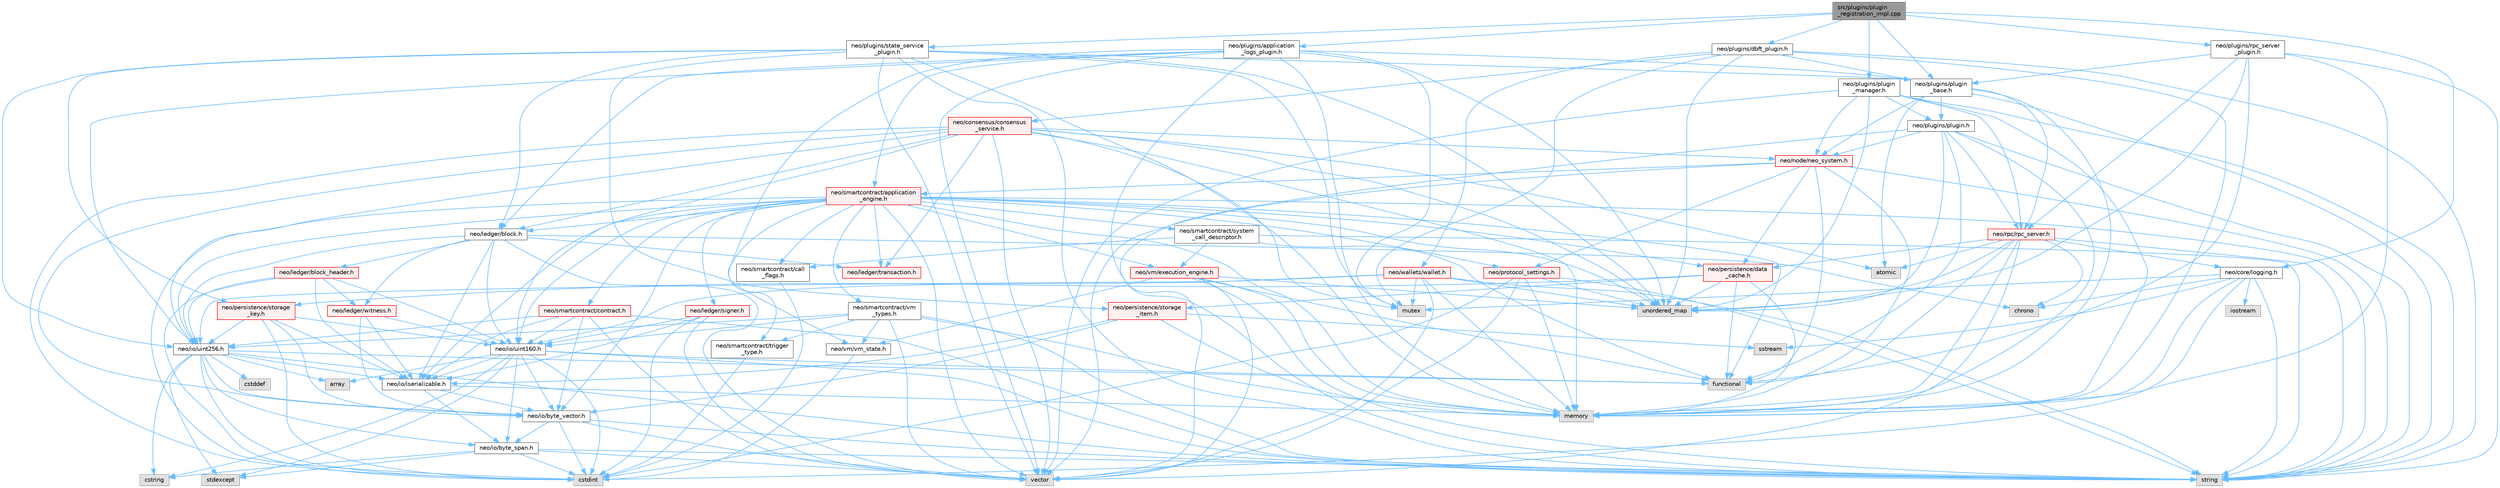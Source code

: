 digraph "src/plugins/plugin_registration_impl.cpp"
{
 // LATEX_PDF_SIZE
  bgcolor="transparent";
  edge [fontname=Helvetica,fontsize=10,labelfontname=Helvetica,labelfontsize=10];
  node [fontname=Helvetica,fontsize=10,shape=box,height=0.2,width=0.4];
  Node1 [id="Node000001",label="src/plugins/plugin\l_registration_impl.cpp",height=0.2,width=0.4,color="gray40", fillcolor="grey60", style="filled", fontcolor="black",tooltip=" "];
  Node1 -> Node2 [id="edge1_Node000001_Node000002",color="steelblue1",style="solid",tooltip=" "];
  Node2 [id="Node000002",label="neo/core/logging.h",height=0.2,width=0.4,color="grey40", fillcolor="white", style="filled",URL="$core_2logging_8h.html",tooltip=" "];
  Node2 -> Node3 [id="edge2_Node000002_Node000003",color="steelblue1",style="solid",tooltip=" "];
  Node3 [id="Node000003",label="chrono",height=0.2,width=0.4,color="grey60", fillcolor="#E0E0E0", style="filled",tooltip=" "];
  Node2 -> Node4 [id="edge3_Node000002_Node000004",color="steelblue1",style="solid",tooltip=" "];
  Node4 [id="Node000004",label="cstdint",height=0.2,width=0.4,color="grey60", fillcolor="#E0E0E0", style="filled",tooltip=" "];
  Node2 -> Node5 [id="edge4_Node000002_Node000005",color="steelblue1",style="solid",tooltip=" "];
  Node5 [id="Node000005",label="memory",height=0.2,width=0.4,color="grey60", fillcolor="#E0E0E0", style="filled",tooltip=" "];
  Node2 -> Node6 [id="edge5_Node000002_Node000006",color="steelblue1",style="solid",tooltip=" "];
  Node6 [id="Node000006",label="sstream",height=0.2,width=0.4,color="grey60", fillcolor="#E0E0E0", style="filled",tooltip=" "];
  Node2 -> Node7 [id="edge6_Node000002_Node000007",color="steelblue1",style="solid",tooltip=" "];
  Node7 [id="Node000007",label="string",height=0.2,width=0.4,color="grey60", fillcolor="#E0E0E0", style="filled",tooltip=" "];
  Node2 -> Node8 [id="edge7_Node000002_Node000008",color="steelblue1",style="solid",tooltip=" "];
  Node8 [id="Node000008",label="iostream",height=0.2,width=0.4,color="grey60", fillcolor="#E0E0E0", style="filled",tooltip=" "];
  Node2 -> Node9 [id="edge8_Node000002_Node000009",color="steelblue1",style="solid",tooltip=" "];
  Node9 [id="Node000009",label="mutex",height=0.2,width=0.4,color="grey60", fillcolor="#E0E0E0", style="filled",tooltip=" "];
  Node1 -> Node10 [id="edge9_Node000001_Node000010",color="steelblue1",style="solid",tooltip=" "];
  Node10 [id="Node000010",label="neo/plugins/application\l_logs_plugin.h",height=0.2,width=0.4,color="grey40", fillcolor="white", style="filled",URL="$application__logs__plugin_8h.html",tooltip=" "];
  Node10 -> Node11 [id="edge10_Node000010_Node000011",color="steelblue1",style="solid",tooltip=" "];
  Node11 [id="Node000011",label="neo/io/uint256.h",height=0.2,width=0.4,color="grey40", fillcolor="white", style="filled",URL="$uint256_8h.html",tooltip=" "];
  Node11 -> Node12 [id="edge11_Node000011_Node000012",color="steelblue1",style="solid",tooltip=" "];
  Node12 [id="Node000012",label="neo/io/byte_span.h",height=0.2,width=0.4,color="grey40", fillcolor="white", style="filled",URL="$io_2byte__span_8h.html",tooltip=" "];
  Node12 -> Node4 [id="edge12_Node000012_Node000004",color="steelblue1",style="solid",tooltip=" "];
  Node12 -> Node13 [id="edge13_Node000012_Node000013",color="steelblue1",style="solid",tooltip=" "];
  Node13 [id="Node000013",label="cstring",height=0.2,width=0.4,color="grey60", fillcolor="#E0E0E0", style="filled",tooltip=" "];
  Node12 -> Node14 [id="edge14_Node000012_Node000014",color="steelblue1",style="solid",tooltip=" "];
  Node14 [id="Node000014",label="stdexcept",height=0.2,width=0.4,color="grey60", fillcolor="#E0E0E0", style="filled",tooltip=" "];
  Node12 -> Node7 [id="edge15_Node000012_Node000007",color="steelblue1",style="solid",tooltip=" "];
  Node12 -> Node15 [id="edge16_Node000012_Node000015",color="steelblue1",style="solid",tooltip=" "];
  Node15 [id="Node000015",label="vector",height=0.2,width=0.4,color="grey60", fillcolor="#E0E0E0", style="filled",tooltip=" "];
  Node11 -> Node16 [id="edge17_Node000011_Node000016",color="steelblue1",style="solid",tooltip=" "];
  Node16 [id="Node000016",label="neo/io/byte_vector.h",height=0.2,width=0.4,color="grey40", fillcolor="white", style="filled",URL="$io_2byte__vector_8h.html",tooltip=" "];
  Node16 -> Node12 [id="edge18_Node000016_Node000012",color="steelblue1",style="solid",tooltip=" "];
  Node16 -> Node4 [id="edge19_Node000016_Node000004",color="steelblue1",style="solid",tooltip=" "];
  Node16 -> Node7 [id="edge20_Node000016_Node000007",color="steelblue1",style="solid",tooltip=" "];
  Node16 -> Node15 [id="edge21_Node000016_Node000015",color="steelblue1",style="solid",tooltip=" "];
  Node11 -> Node17 [id="edge22_Node000011_Node000017",color="steelblue1",style="solid",tooltip=" "];
  Node17 [id="Node000017",label="neo/io/iserializable.h",height=0.2,width=0.4,color="grey40", fillcolor="white", style="filled",URL="$iserializable_8h.html",tooltip=" "];
  Node17 -> Node12 [id="edge23_Node000017_Node000012",color="steelblue1",style="solid",tooltip=" "];
  Node17 -> Node16 [id="edge24_Node000017_Node000016",color="steelblue1",style="solid",tooltip=" "];
  Node17 -> Node5 [id="edge25_Node000017_Node000005",color="steelblue1",style="solid",tooltip=" "];
  Node11 -> Node18 [id="edge26_Node000011_Node000018",color="steelblue1",style="solid",tooltip=" "];
  Node18 [id="Node000018",label="array",height=0.2,width=0.4,color="grey60", fillcolor="#E0E0E0", style="filled",tooltip=" "];
  Node11 -> Node19 [id="edge27_Node000011_Node000019",color="steelblue1",style="solid",tooltip=" "];
  Node19 [id="Node000019",label="cstddef",height=0.2,width=0.4,color="grey60", fillcolor="#E0E0E0", style="filled",tooltip=" "];
  Node11 -> Node4 [id="edge28_Node000011_Node000004",color="steelblue1",style="solid",tooltip=" "];
  Node11 -> Node13 [id="edge29_Node000011_Node000013",color="steelblue1",style="solid",tooltip=" "];
  Node11 -> Node20 [id="edge30_Node000011_Node000020",color="steelblue1",style="solid",tooltip=" "];
  Node20 [id="Node000020",label="functional",height=0.2,width=0.4,color="grey60", fillcolor="#E0E0E0", style="filled",tooltip=" "];
  Node11 -> Node14 [id="edge31_Node000011_Node000014",color="steelblue1",style="solid",tooltip=" "];
  Node11 -> Node7 [id="edge32_Node000011_Node000007",color="steelblue1",style="solid",tooltip=" "];
  Node10 -> Node21 [id="edge33_Node000010_Node000021",color="steelblue1",style="solid",tooltip=" "];
  Node21 [id="Node000021",label="neo/ledger/block.h",height=0.2,width=0.4,color="grey40", fillcolor="white", style="filled",URL="$ledger_2block_8h.html",tooltip=" "];
  Node21 -> Node17 [id="edge34_Node000021_Node000017",color="steelblue1",style="solid",tooltip=" "];
  Node21 -> Node22 [id="edge35_Node000021_Node000022",color="steelblue1",style="solid",tooltip=" "];
  Node22 [id="Node000022",label="neo/io/uint160.h",height=0.2,width=0.4,color="grey40", fillcolor="white", style="filled",URL="$uint160_8h.html",tooltip=" "];
  Node22 -> Node12 [id="edge36_Node000022_Node000012",color="steelblue1",style="solid",tooltip=" "];
  Node22 -> Node16 [id="edge37_Node000022_Node000016",color="steelblue1",style="solid",tooltip=" "];
  Node22 -> Node17 [id="edge38_Node000022_Node000017",color="steelblue1",style="solid",tooltip=" "];
  Node22 -> Node18 [id="edge39_Node000022_Node000018",color="steelblue1",style="solid",tooltip=" "];
  Node22 -> Node4 [id="edge40_Node000022_Node000004",color="steelblue1",style="solid",tooltip=" "];
  Node22 -> Node13 [id="edge41_Node000022_Node000013",color="steelblue1",style="solid",tooltip=" "];
  Node22 -> Node20 [id="edge42_Node000022_Node000020",color="steelblue1",style="solid",tooltip=" "];
  Node22 -> Node14 [id="edge43_Node000022_Node000014",color="steelblue1",style="solid",tooltip=" "];
  Node22 -> Node7 [id="edge44_Node000022_Node000007",color="steelblue1",style="solid",tooltip=" "];
  Node21 -> Node11 [id="edge45_Node000021_Node000011",color="steelblue1",style="solid",tooltip=" "];
  Node21 -> Node23 [id="edge46_Node000021_Node000023",color="steelblue1",style="solid",tooltip=" "];
  Node23 [id="Node000023",label="neo/ledger/block_header.h",height=0.2,width=0.4,color="red", fillcolor="#FFF0F0", style="filled",URL="$block__header_8h.html",tooltip=" "];
  Node23 -> Node17 [id="edge47_Node000023_Node000017",color="steelblue1",style="solid",tooltip=" "];
  Node23 -> Node22 [id="edge48_Node000023_Node000022",color="steelblue1",style="solid",tooltip=" "];
  Node23 -> Node11 [id="edge49_Node000023_Node000011",color="steelblue1",style="solid",tooltip=" "];
  Node23 -> Node55 [id="edge50_Node000023_Node000055",color="steelblue1",style="solid",tooltip=" "];
  Node55 [id="Node000055",label="neo/ledger/witness.h",height=0.2,width=0.4,color="red", fillcolor="#FFF0F0", style="filled",URL="$ledger_2witness_8h.html",tooltip=" "];
  Node55 -> Node16 [id="edge51_Node000055_Node000016",color="steelblue1",style="solid",tooltip=" "];
  Node55 -> Node17 [id="edge52_Node000055_Node000017",color="steelblue1",style="solid",tooltip=" "];
  Node55 -> Node22 [id="edge53_Node000055_Node000022",color="steelblue1",style="solid",tooltip=" "];
  Node23 -> Node4 [id="edge54_Node000023_Node000004",color="steelblue1",style="solid",tooltip=" "];
  Node21 -> Node56 [id="edge55_Node000021_Node000056",color="steelblue1",style="solid",tooltip=" "];
  Node56 [id="Node000056",label="neo/ledger/transaction.h",height=0.2,width=0.4,color="red", fillcolor="#FFF0F0", style="filled",URL="$ledger_2transaction_8h.html",tooltip=" "];
  Node21 -> Node55 [id="edge56_Node000021_Node000055",color="steelblue1",style="solid",tooltip=" "];
  Node21 -> Node3 [id="edge57_Node000021_Node000003",color="steelblue1",style="solid",tooltip=" "];
  Node21 -> Node15 [id="edge58_Node000021_Node000015",color="steelblue1",style="solid",tooltip=" "];
  Node10 -> Node71 [id="edge59_Node000010_Node000071",color="steelblue1",style="solid",tooltip=" "];
  Node71 [id="Node000071",label="neo/plugins/plugin\l_base.h",height=0.2,width=0.4,color="grey40", fillcolor="white", style="filled",URL="$plugin__base_8h.html",tooltip=" "];
  Node71 -> Node72 [id="edge60_Node000071_Node000072",color="steelblue1",style="solid",tooltip=" "];
  Node72 [id="Node000072",label="neo/node/neo_system.h",height=0.2,width=0.4,color="red", fillcolor="#FFF0F0", style="filled",URL="$node_2neo__system_8h.html",tooltip=" "];
  Node72 -> Node77 [id="edge61_Node000072_Node000077",color="steelblue1",style="solid",tooltip=" "];
  Node77 [id="Node000077",label="neo/persistence/data\l_cache.h",height=0.2,width=0.4,color="red", fillcolor="#FFF0F0", style="filled",URL="$data__cache_8h.html",tooltip=" "];
  Node77 -> Node79 [id="edge62_Node000077_Node000079",color="steelblue1",style="solid",tooltip=" "];
  Node79 [id="Node000079",label="neo/persistence/storage\l_item.h",height=0.2,width=0.4,color="red", fillcolor="#FFF0F0", style="filled",URL="$persistence_2storage__item_8h.html",tooltip=" "];
  Node79 -> Node16 [id="edge63_Node000079_Node000016",color="steelblue1",style="solid",tooltip=" "];
  Node79 -> Node17 [id="edge64_Node000079_Node000017",color="steelblue1",style="solid",tooltip=" "];
  Node79 -> Node5 [id="edge65_Node000079_Node000005",color="steelblue1",style="solid",tooltip=" "];
  Node79 -> Node6 [id="edge66_Node000079_Node000006",color="steelblue1",style="solid",tooltip=" "];
  Node77 -> Node84 [id="edge67_Node000077_Node000084",color="steelblue1",style="solid",tooltip=" "];
  Node84 [id="Node000084",label="neo/persistence/storage\l_key.h",height=0.2,width=0.4,color="red", fillcolor="#FFF0F0", style="filled",URL="$persistence_2storage__key_8h.html",tooltip=" "];
  Node84 -> Node16 [id="edge68_Node000084_Node000016",color="steelblue1",style="solid",tooltip=" "];
  Node84 -> Node17 [id="edge69_Node000084_Node000017",color="steelblue1",style="solid",tooltip=" "];
  Node84 -> Node22 [id="edge70_Node000084_Node000022",color="steelblue1",style="solid",tooltip=" "];
  Node84 -> Node11 [id="edge71_Node000084_Node000011",color="steelblue1",style="solid",tooltip=" "];
  Node84 -> Node4 [id="edge72_Node000084_Node000004",color="steelblue1",style="solid",tooltip=" "];
  Node77 -> Node20 [id="edge73_Node000077_Node000020",color="steelblue1",style="solid",tooltip=" "];
  Node77 -> Node5 [id="edge74_Node000077_Node000005",color="steelblue1",style="solid",tooltip=" "];
  Node77 -> Node42 [id="edge75_Node000077_Node000042",color="steelblue1",style="solid",tooltip=" "];
  Node42 [id="Node000042",label="unordered_map",height=0.2,width=0.4,color="grey60", fillcolor="#E0E0E0", style="filled",tooltip=" "];
  Node72 -> Node94 [id="edge76_Node000072_Node000094",color="steelblue1",style="solid",tooltip=" "];
  Node94 [id="Node000094",label="neo/protocol_settings.h",height=0.2,width=0.4,color="red", fillcolor="#FFF0F0", style="filled",URL="$protocol__settings_8h.html",tooltip=" "];
  Node94 -> Node4 [id="edge77_Node000094_Node000004",color="steelblue1",style="solid",tooltip=" "];
  Node94 -> Node5 [id="edge78_Node000094_Node000005",color="steelblue1",style="solid",tooltip=" "];
  Node94 -> Node7 [id="edge79_Node000094_Node000007",color="steelblue1",style="solid",tooltip=" "];
  Node94 -> Node42 [id="edge80_Node000094_Node000042",color="steelblue1",style="solid",tooltip=" "];
  Node94 -> Node15 [id="edge81_Node000094_Node000015",color="steelblue1",style="solid",tooltip=" "];
  Node72 -> Node93 [id="edge82_Node000072_Node000093",color="steelblue1",style="solid",tooltip=" "];
  Node93 [id="Node000093",label="neo/smartcontract/application\l_engine.h",height=0.2,width=0.4,color="red", fillcolor="#FFF0F0", style="filled",URL="$application__engine_8h.html",tooltip=" "];
  Node93 -> Node16 [id="edge83_Node000093_Node000016",color="steelblue1",style="solid",tooltip=" "];
  Node93 -> Node17 [id="edge84_Node000093_Node000017",color="steelblue1",style="solid",tooltip=" "];
  Node93 -> Node22 [id="edge85_Node000093_Node000022",color="steelblue1",style="solid",tooltip=" "];
  Node93 -> Node11 [id="edge86_Node000093_Node000011",color="steelblue1",style="solid",tooltip=" "];
  Node93 -> Node21 [id="edge87_Node000093_Node000021",color="steelblue1",style="solid",tooltip=" "];
  Node93 -> Node60 [id="edge88_Node000093_Node000060",color="steelblue1",style="solid",tooltip=" "];
  Node60 [id="Node000060",label="neo/ledger/signer.h",height=0.2,width=0.4,color="red", fillcolor="#FFF0F0", style="filled",URL="$signer_8h.html",tooltip=" "];
  Node60 -> Node17 [id="edge89_Node000060_Node000017",color="steelblue1",style="solid",tooltip=" "];
  Node60 -> Node22 [id="edge90_Node000060_Node000022",color="steelblue1",style="solid",tooltip=" "];
  Node60 -> Node4 [id="edge91_Node000060_Node000004",color="steelblue1",style="solid",tooltip=" "];
  Node60 -> Node15 [id="edge92_Node000060_Node000015",color="steelblue1",style="solid",tooltip=" "];
  Node93 -> Node56 [id="edge93_Node000093_Node000056",color="steelblue1",style="solid",tooltip=" "];
  Node93 -> Node77 [id="edge94_Node000093_Node000077",color="steelblue1",style="solid",tooltip=" "];
  Node93 -> Node94 [id="edge95_Node000093_Node000094",color="steelblue1",style="solid",tooltip=" "];
  Node93 -> Node96 [id="edge96_Node000093_Node000096",color="steelblue1",style="solid",tooltip=" "];
  Node96 [id="Node000096",label="neo/smartcontract/call\l_flags.h",height=0.2,width=0.4,color="grey40", fillcolor="white", style="filled",URL="$call__flags_8h.html",tooltip=" "];
  Node96 -> Node4 [id="edge97_Node000096_Node000004",color="steelblue1",style="solid",tooltip=" "];
  Node93 -> Node97 [id="edge98_Node000093_Node000097",color="steelblue1",style="solid",tooltip=" "];
  Node97 [id="Node000097",label="neo/smartcontract/contract.h",height=0.2,width=0.4,color="red", fillcolor="#FFF0F0", style="filled",URL="$contract_8h.html",tooltip=" "];
  Node97 -> Node16 [id="edge99_Node000097_Node000016",color="steelblue1",style="solid",tooltip=" "];
  Node97 -> Node17 [id="edge100_Node000097_Node000017",color="steelblue1",style="solid",tooltip=" "];
  Node97 -> Node22 [id="edge101_Node000097_Node000022",color="steelblue1",style="solid",tooltip=" "];
  Node97 -> Node11 [id="edge102_Node000097_Node000011",color="steelblue1",style="solid",tooltip=" "];
  Node97 -> Node7 [id="edge103_Node000097_Node000007",color="steelblue1",style="solid",tooltip=" "];
  Node97 -> Node15 [id="edge104_Node000097_Node000015",color="steelblue1",style="solid",tooltip=" "];
  Node93 -> Node98 [id="edge105_Node000093_Node000098",color="steelblue1",style="solid",tooltip=" "];
  Node98 [id="Node000098",label="neo/smartcontract/system\l_call_descriptor.h",height=0.2,width=0.4,color="grey40", fillcolor="white", style="filled",URL="$system__call__descriptor_8h.html",tooltip=" "];
  Node98 -> Node96 [id="edge106_Node000098_Node000096",color="steelblue1",style="solid",tooltip=" "];
  Node98 -> Node99 [id="edge107_Node000098_Node000099",color="steelblue1",style="solid",tooltip=" "];
  Node99 [id="Node000099",label="neo/vm/execution_engine.h",height=0.2,width=0.4,color="red", fillcolor="#FFF0F0", style="filled",URL="$execution__engine_8h.html",tooltip=" "];
  Node99 -> Node112 [id="edge108_Node000099_Node000112",color="steelblue1",style="solid",tooltip=" "];
  Node112 [id="Node000112",label="neo/vm/vm_state.h",height=0.2,width=0.4,color="grey40", fillcolor="white", style="filled",URL="$vm__state_8h.html",tooltip=" "];
  Node112 -> Node4 [id="edge109_Node000112_Node000004",color="steelblue1",style="solid",tooltip=" "];
  Node99 -> Node20 [id="edge110_Node000099_Node000020",color="steelblue1",style="solid",tooltip=" "];
  Node99 -> Node5 [id="edge111_Node000099_Node000005",color="steelblue1",style="solid",tooltip=" "];
  Node99 -> Node7 [id="edge112_Node000099_Node000007",color="steelblue1",style="solid",tooltip=" "];
  Node99 -> Node42 [id="edge113_Node000099_Node000042",color="steelblue1",style="solid",tooltip=" "];
  Node99 -> Node15 [id="edge114_Node000099_Node000015",color="steelblue1",style="solid",tooltip=" "];
  Node98 -> Node20 [id="edge115_Node000098_Node000020",color="steelblue1",style="solid",tooltip=" "];
  Node98 -> Node7 [id="edge116_Node000098_Node000007",color="steelblue1",style="solid",tooltip=" "];
  Node93 -> Node113 [id="edge117_Node000093_Node000113",color="steelblue1",style="solid",tooltip=" "];
  Node113 [id="Node000113",label="neo/smartcontract/trigger\l_type.h",height=0.2,width=0.4,color="grey40", fillcolor="white", style="filled",URL="$trigger__type_8h.html",tooltip=" "];
  Node113 -> Node4 [id="edge118_Node000113_Node000004",color="steelblue1",style="solid",tooltip=" "];
  Node93 -> Node114 [id="edge119_Node000093_Node000114",color="steelblue1",style="solid",tooltip=" "];
  Node114 [id="Node000114",label="neo/smartcontract/vm\l_types.h",height=0.2,width=0.4,color="grey40", fillcolor="white", style="filled",URL="$vm__types_8h.html",tooltip=" "];
  Node114 -> Node22 [id="edge120_Node000114_Node000022",color="steelblue1",style="solid",tooltip=" "];
  Node114 -> Node11 [id="edge121_Node000114_Node000011",color="steelblue1",style="solid",tooltip=" "];
  Node114 -> Node113 [id="edge122_Node000114_Node000113",color="steelblue1",style="solid",tooltip=" "];
  Node114 -> Node112 [id="edge123_Node000114_Node000112",color="steelblue1",style="solid",tooltip=" "];
  Node114 -> Node5 [id="edge124_Node000114_Node000005",color="steelblue1",style="solid",tooltip=" "];
  Node114 -> Node7 [id="edge125_Node000114_Node000007",color="steelblue1",style="solid",tooltip=" "];
  Node114 -> Node15 [id="edge126_Node000114_Node000015",color="steelblue1",style="solid",tooltip=" "];
  Node93 -> Node99 [id="edge127_Node000093_Node000099",color="steelblue1",style="solid",tooltip=" "];
  Node93 -> Node4 [id="edge128_Node000093_Node000004",color="steelblue1",style="solid",tooltip=" "];
  Node93 -> Node20 [id="edge129_Node000093_Node000020",color="steelblue1",style="solid",tooltip=" "];
  Node93 -> Node5 [id="edge130_Node000093_Node000005",color="steelblue1",style="solid",tooltip=" "];
  Node93 -> Node7 [id="edge131_Node000093_Node000007",color="steelblue1",style="solid",tooltip=" "];
  Node93 -> Node42 [id="edge132_Node000093_Node000042",color="steelblue1",style="solid",tooltip=" "];
  Node93 -> Node15 [id="edge133_Node000093_Node000015",color="steelblue1",style="solid",tooltip=" "];
  Node72 -> Node20 [id="edge134_Node000072_Node000020",color="steelblue1",style="solid",tooltip=" "];
  Node72 -> Node5 [id="edge135_Node000072_Node000005",color="steelblue1",style="solid",tooltip=" "];
  Node72 -> Node7 [id="edge136_Node000072_Node000007",color="steelblue1",style="solid",tooltip=" "];
  Node72 -> Node15 [id="edge137_Node000072_Node000015",color="steelblue1",style="solid",tooltip=" "];
  Node71 -> Node143 [id="edge138_Node000071_Node000143",color="steelblue1",style="solid",tooltip=" "];
  Node143 [id="Node000143",label="neo/plugins/plugin.h",height=0.2,width=0.4,color="grey40", fillcolor="white", style="filled",URL="$plugins_2plugin_8h.html",tooltip=" "];
  Node143 -> Node72 [id="edge139_Node000143_Node000072",color="steelblue1",style="solid",tooltip=" "];
  Node143 -> Node144 [id="edge140_Node000143_Node000144",color="steelblue1",style="solid",tooltip=" "];
  Node144 [id="Node000144",label="neo/rpc/rpc_server.h",height=0.2,width=0.4,color="red", fillcolor="#FFF0F0", style="filled",URL="$rpc__server_8h.html",tooltip=" "];
  Node144 -> Node2 [id="edge141_Node000144_Node000002",color="steelblue1",style="solid",tooltip=" "];
  Node144 -> Node77 [id="edge142_Node000144_Node000077",color="steelblue1",style="solid",tooltip=" "];
  Node144 -> Node115 [id="edge143_Node000144_Node000115",color="steelblue1",style="solid",tooltip=" "];
  Node115 [id="Node000115",label="atomic",height=0.2,width=0.4,color="grey60", fillcolor="#E0E0E0", style="filled",tooltip=" "];
  Node144 -> Node3 [id="edge144_Node000144_Node000003",color="steelblue1",style="solid",tooltip=" "];
  Node144 -> Node20 [id="edge145_Node000144_Node000020",color="steelblue1",style="solid",tooltip=" "];
  Node144 -> Node5 [id="edge146_Node000144_Node000005",color="steelblue1",style="solid",tooltip=" "];
  Node144 -> Node7 [id="edge147_Node000144_Node000007",color="steelblue1",style="solid",tooltip=" "];
  Node144 -> Node42 [id="edge148_Node000144_Node000042",color="steelblue1",style="solid",tooltip=" "];
  Node144 -> Node15 [id="edge149_Node000144_Node000015",color="steelblue1",style="solid",tooltip=" "];
  Node143 -> Node20 [id="edge150_Node000143_Node000020",color="steelblue1",style="solid",tooltip=" "];
  Node143 -> Node5 [id="edge151_Node000143_Node000005",color="steelblue1",style="solid",tooltip=" "];
  Node143 -> Node7 [id="edge152_Node000143_Node000007",color="steelblue1",style="solid",tooltip=" "];
  Node143 -> Node42 [id="edge153_Node000143_Node000042",color="steelblue1",style="solid",tooltip=" "];
  Node143 -> Node15 [id="edge154_Node000143_Node000015",color="steelblue1",style="solid",tooltip=" "];
  Node71 -> Node144 [id="edge155_Node000071_Node000144",color="steelblue1",style="solid",tooltip=" "];
  Node71 -> Node115 [id="edge156_Node000071_Node000115",color="steelblue1",style="solid",tooltip=" "];
  Node71 -> Node5 [id="edge157_Node000071_Node000005",color="steelblue1",style="solid",tooltip=" "];
  Node71 -> Node7 [id="edge158_Node000071_Node000007",color="steelblue1",style="solid",tooltip=" "];
  Node10 -> Node93 [id="edge159_Node000010_Node000093",color="steelblue1",style="solid",tooltip=" "];
  Node10 -> Node112 [id="edge160_Node000010_Node000112",color="steelblue1",style="solid",tooltip=" "];
  Node10 -> Node5 [id="edge161_Node000010_Node000005",color="steelblue1",style="solid",tooltip=" "];
  Node10 -> Node9 [id="edge162_Node000010_Node000009",color="steelblue1",style="solid",tooltip=" "];
  Node10 -> Node7 [id="edge163_Node000010_Node000007",color="steelblue1",style="solid",tooltip=" "];
  Node10 -> Node42 [id="edge164_Node000010_Node000042",color="steelblue1",style="solid",tooltip=" "];
  Node10 -> Node15 [id="edge165_Node000010_Node000015",color="steelblue1",style="solid",tooltip=" "];
  Node1 -> Node176 [id="edge166_Node000001_Node000176",color="steelblue1",style="solid",tooltip=" "];
  Node176 [id="Node000176",label="neo/plugins/dbft_plugin.h",height=0.2,width=0.4,color="grey40", fillcolor="white", style="filled",URL="$dbft__plugin_8h.html",tooltip=" "];
  Node176 -> Node177 [id="edge167_Node000176_Node000177",color="steelblue1",style="solid",tooltip=" "];
  Node177 [id="Node000177",label="neo/consensus/consensus\l_service.h",height=0.2,width=0.4,color="red", fillcolor="#FFF0F0", style="filled",URL="$consensus__service_8h.html",tooltip=" "];
  Node177 -> Node16 [id="edge168_Node000177_Node000016",color="steelblue1",style="solid",tooltip=" "];
  Node177 -> Node22 [id="edge169_Node000177_Node000022",color="steelblue1",style="solid",tooltip=" "];
  Node177 -> Node11 [id="edge170_Node000177_Node000011",color="steelblue1",style="solid",tooltip=" "];
  Node177 -> Node21 [id="edge171_Node000177_Node000021",color="steelblue1",style="solid",tooltip=" "];
  Node177 -> Node56 [id="edge172_Node000177_Node000056",color="steelblue1",style="solid",tooltip=" "];
  Node177 -> Node72 [id="edge173_Node000177_Node000072",color="steelblue1",style="solid",tooltip=" "];
  Node177 -> Node115 [id="edge174_Node000177_Node000115",color="steelblue1",style="solid",tooltip=" "];
  Node177 -> Node4 [id="edge175_Node000177_Node000004",color="steelblue1",style="solid",tooltip=" "];
  Node177 -> Node5 [id="edge176_Node000177_Node000005",color="steelblue1",style="solid",tooltip=" "];
  Node177 -> Node9 [id="edge177_Node000177_Node000009",color="steelblue1",style="solid",tooltip=" "];
  Node177 -> Node42 [id="edge178_Node000177_Node000042",color="steelblue1",style="solid",tooltip=" "];
  Node177 -> Node15 [id="edge179_Node000177_Node000015",color="steelblue1",style="solid",tooltip=" "];
  Node176 -> Node71 [id="edge180_Node000176_Node000071",color="steelblue1",style="solid",tooltip=" "];
  Node176 -> Node199 [id="edge181_Node000176_Node000199",color="steelblue1",style="solid",tooltip=" "];
  Node199 [id="Node000199",label="neo/wallets/wallet.h",height=0.2,width=0.4,color="red", fillcolor="#FFF0F0", style="filled",URL="$wallet_8h.html",tooltip=" "];
  Node199 -> Node22 [id="edge182_Node000199_Node000022",color="steelblue1",style="solid",tooltip=" "];
  Node199 -> Node11 [id="edge183_Node000199_Node000011",color="steelblue1",style="solid",tooltip=" "];
  Node199 -> Node5 [id="edge184_Node000199_Node000005",color="steelblue1",style="solid",tooltip=" "];
  Node199 -> Node9 [id="edge185_Node000199_Node000009",color="steelblue1",style="solid",tooltip=" "];
  Node199 -> Node7 [id="edge186_Node000199_Node000007",color="steelblue1",style="solid",tooltip=" "];
  Node199 -> Node42 [id="edge187_Node000199_Node000042",color="steelblue1",style="solid",tooltip=" "];
  Node199 -> Node15 [id="edge188_Node000199_Node000015",color="steelblue1",style="solid",tooltip=" "];
  Node176 -> Node5 [id="edge189_Node000176_Node000005",color="steelblue1",style="solid",tooltip=" "];
  Node176 -> Node9 [id="edge190_Node000176_Node000009",color="steelblue1",style="solid",tooltip=" "];
  Node176 -> Node7 [id="edge191_Node000176_Node000007",color="steelblue1",style="solid",tooltip=" "];
  Node176 -> Node42 [id="edge192_Node000176_Node000042",color="steelblue1",style="solid",tooltip=" "];
  Node1 -> Node71 [id="edge193_Node000001_Node000071",color="steelblue1",style="solid",tooltip=" "];
  Node1 -> Node202 [id="edge194_Node000001_Node000202",color="steelblue1",style="solid",tooltip=" "];
  Node202 [id="Node000202",label="neo/plugins/plugin\l_manager.h",height=0.2,width=0.4,color="grey40", fillcolor="white", style="filled",URL="$plugin__manager_8h.html",tooltip=" "];
  Node202 -> Node72 [id="edge195_Node000202_Node000072",color="steelblue1",style="solid",tooltip=" "];
  Node202 -> Node143 [id="edge196_Node000202_Node000143",color="steelblue1",style="solid",tooltip=" "];
  Node202 -> Node144 [id="edge197_Node000202_Node000144",color="steelblue1",style="solid",tooltip=" "];
  Node202 -> Node5 [id="edge198_Node000202_Node000005",color="steelblue1",style="solid",tooltip=" "];
  Node202 -> Node7 [id="edge199_Node000202_Node000007",color="steelblue1",style="solid",tooltip=" "];
  Node202 -> Node42 [id="edge200_Node000202_Node000042",color="steelblue1",style="solid",tooltip=" "];
  Node202 -> Node15 [id="edge201_Node000202_Node000015",color="steelblue1",style="solid",tooltip=" "];
  Node1 -> Node203 [id="edge202_Node000001_Node000203",color="steelblue1",style="solid",tooltip=" "];
  Node203 [id="Node000203",label="neo/plugins/rpc_server\l_plugin.h",height=0.2,width=0.4,color="grey40", fillcolor="white", style="filled",URL="$rpc__server__plugin_8h.html",tooltip=" "];
  Node203 -> Node71 [id="edge203_Node000203_Node000071",color="steelblue1",style="solid",tooltip=" "];
  Node203 -> Node144 [id="edge204_Node000203_Node000144",color="steelblue1",style="solid",tooltip=" "];
  Node203 -> Node20 [id="edge205_Node000203_Node000020",color="steelblue1",style="solid",tooltip=" "];
  Node203 -> Node5 [id="edge206_Node000203_Node000005",color="steelblue1",style="solid",tooltip=" "];
  Node203 -> Node7 [id="edge207_Node000203_Node000007",color="steelblue1",style="solid",tooltip=" "];
  Node203 -> Node42 [id="edge208_Node000203_Node000042",color="steelblue1",style="solid",tooltip=" "];
  Node1 -> Node204 [id="edge209_Node000001_Node000204",color="steelblue1",style="solid",tooltip=" "];
  Node204 [id="Node000204",label="neo/plugins/state_service\l_plugin.h",height=0.2,width=0.4,color="grey40", fillcolor="white", style="filled",URL="$state__service__plugin_8h.html",tooltip=" "];
  Node204 -> Node11 [id="edge210_Node000204_Node000011",color="steelblue1",style="solid",tooltip=" "];
  Node204 -> Node21 [id="edge211_Node000204_Node000021",color="steelblue1",style="solid",tooltip=" "];
  Node204 -> Node79 [id="edge212_Node000204_Node000079",color="steelblue1",style="solid",tooltip=" "];
  Node204 -> Node84 [id="edge213_Node000204_Node000084",color="steelblue1",style="solid",tooltip=" "];
  Node204 -> Node71 [id="edge214_Node000204_Node000071",color="steelblue1",style="solid",tooltip=" "];
  Node204 -> Node5 [id="edge215_Node000204_Node000005",color="steelblue1",style="solid",tooltip=" "];
  Node204 -> Node9 [id="edge216_Node000204_Node000009",color="steelblue1",style="solid",tooltip=" "];
  Node204 -> Node7 [id="edge217_Node000204_Node000007",color="steelblue1",style="solid",tooltip=" "];
  Node204 -> Node42 [id="edge218_Node000204_Node000042",color="steelblue1",style="solid",tooltip=" "];
  Node204 -> Node15 [id="edge219_Node000204_Node000015",color="steelblue1",style="solid",tooltip=" "];
}

